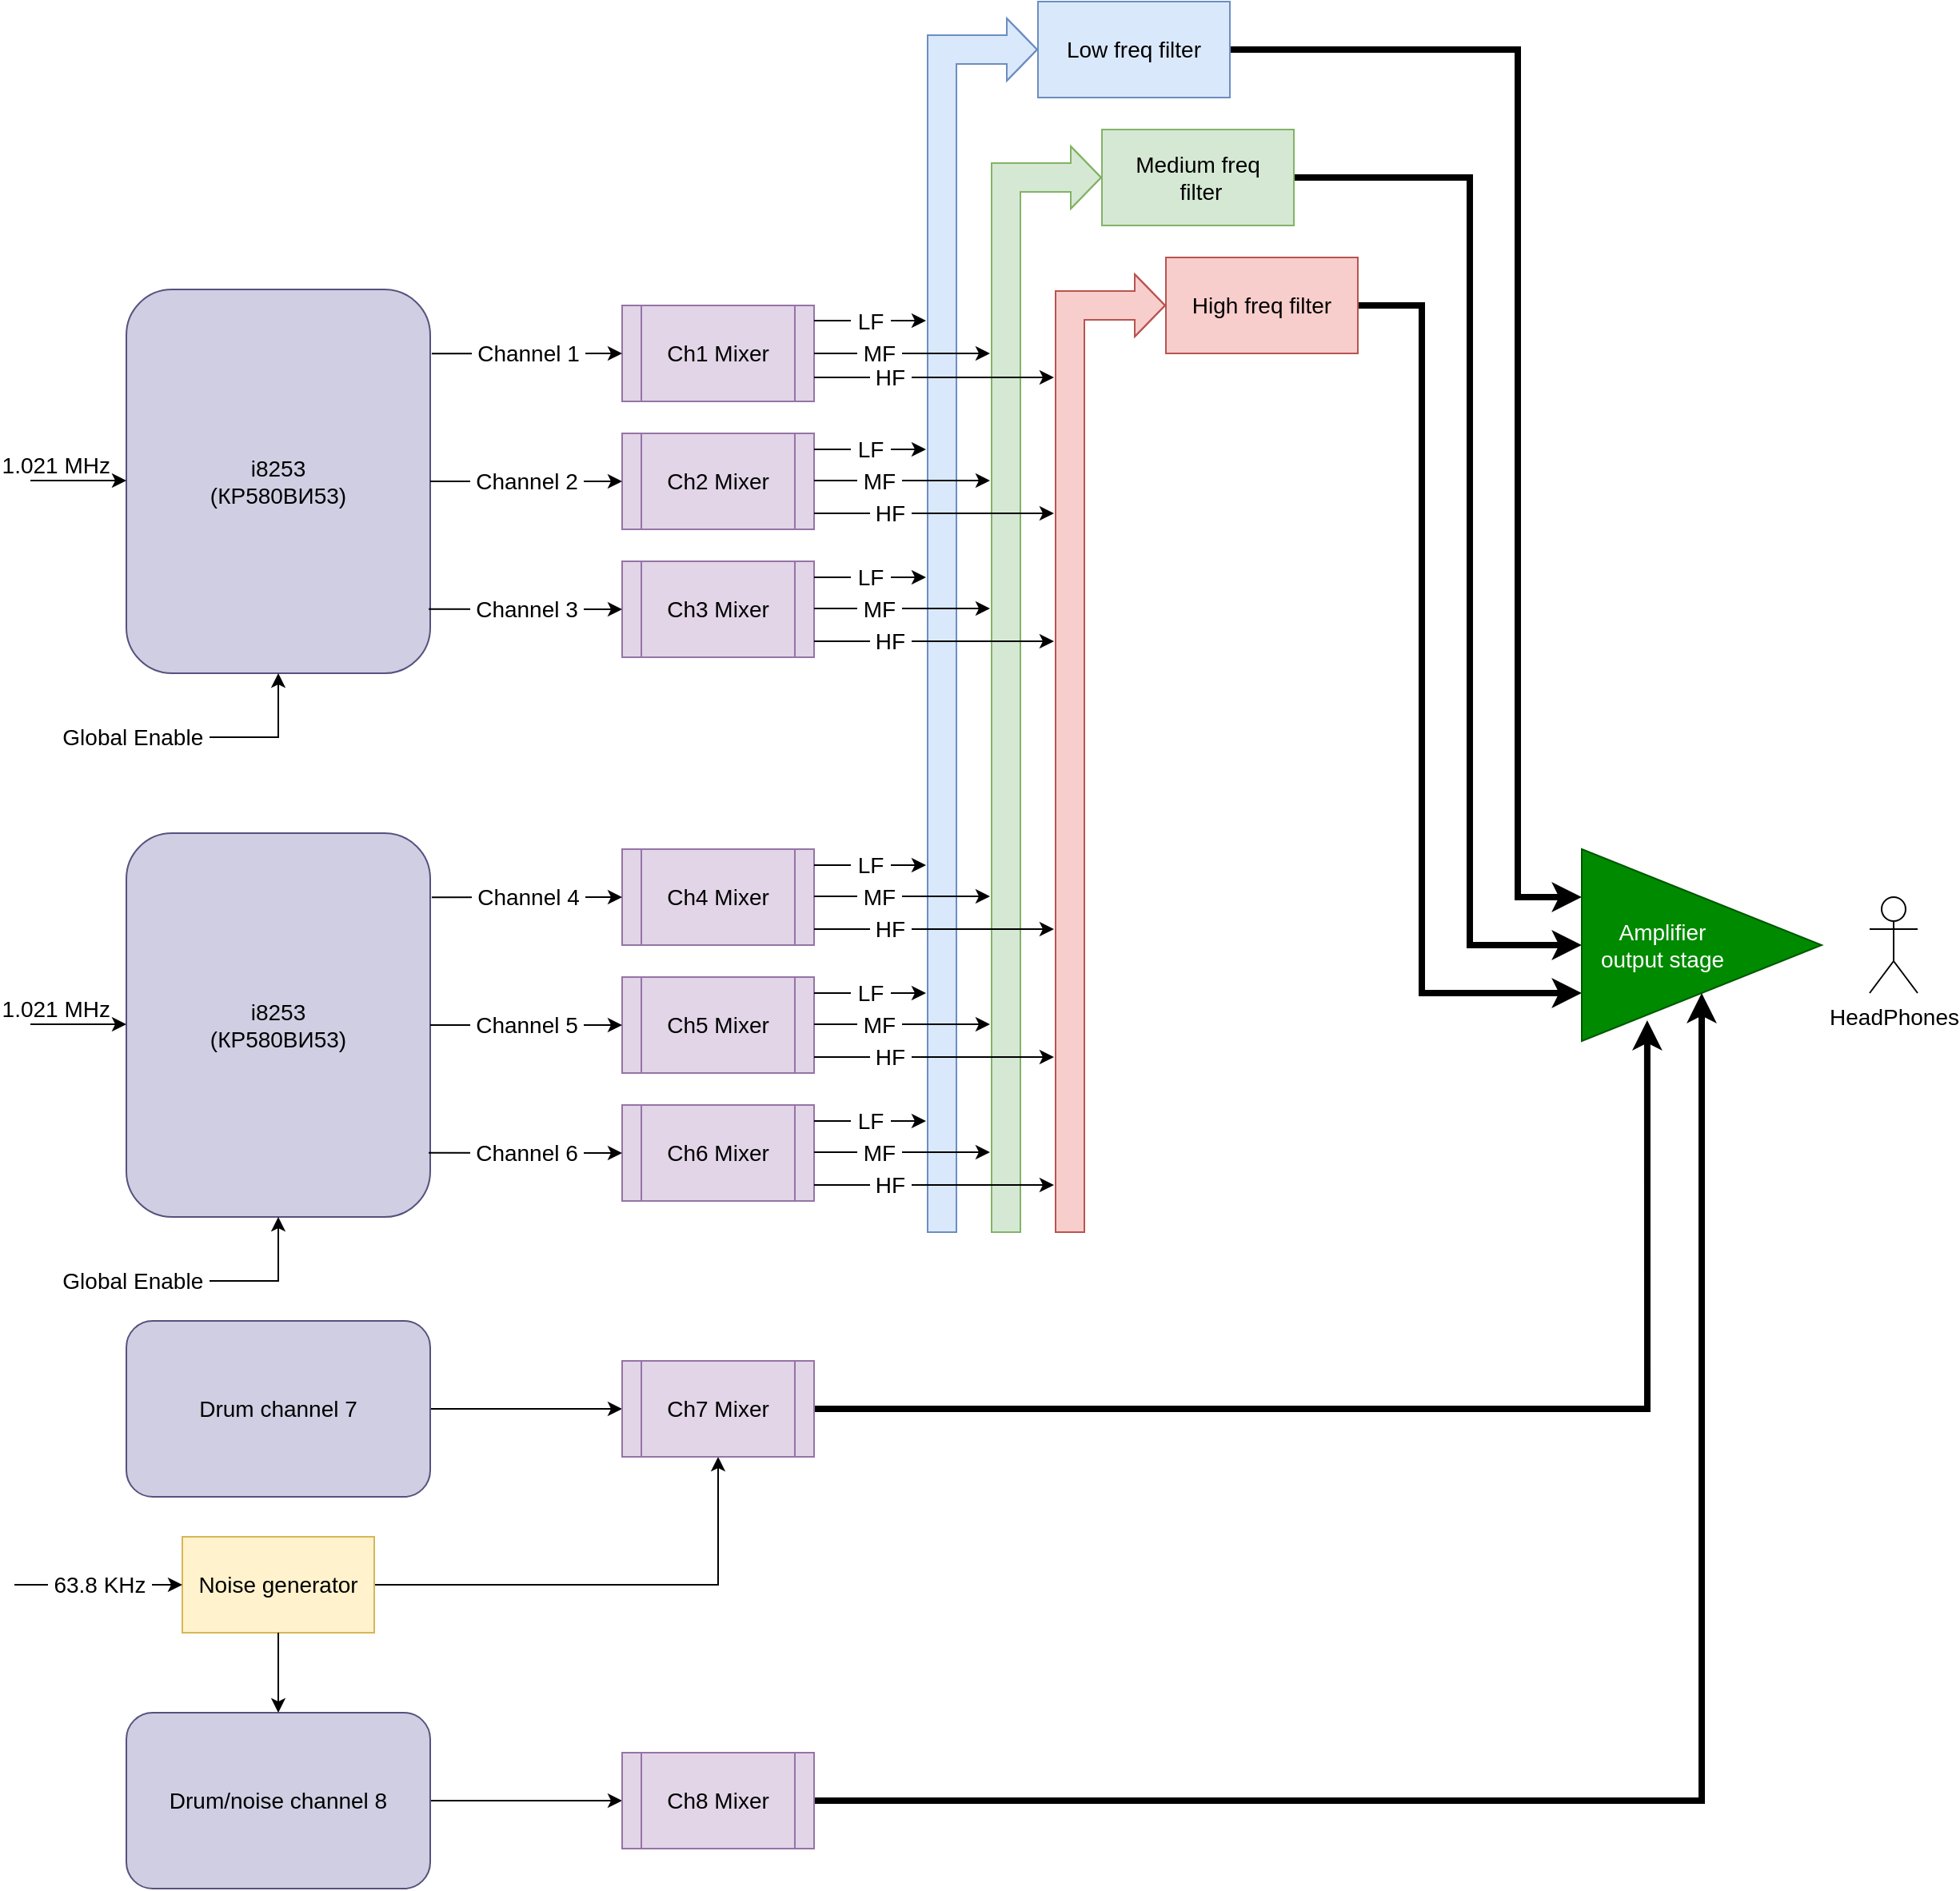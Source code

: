 <mxfile version="16.5.6" type="device"><diagram id="EDwnykH0hUlLbIp1UfBl" name="Page-1"><mxGraphModel dx="2436" dy="738" grid="1" gridSize="10" guides="1" tooltips="1" connect="1" arrows="1" fold="1" page="1" pageScale="1" pageWidth="827" pageHeight="1169" math="0" shadow="0"><root><mxCell id="0"/><mxCell id="1" parent="0"/><mxCell id="vY-18nd1cwj2WsV0WRpb-1" value="&lt;font style=&quot;font-size: 14px&quot;&gt;i8253&lt;br&gt;(КР580ВИ53)&lt;br&gt;&lt;/font&gt;" style="rounded=1;whiteSpace=wrap;html=1;fillColor=#d0cee2;strokeColor=#56517e;" vertex="1" parent="1"><mxGeometry x="-750" y="200" width="190" height="240" as="geometry"/></mxCell><mxCell id="vY-18nd1cwj2WsV0WRpb-3" value="Ch1 Mixer" style="shape=process;whiteSpace=wrap;html=1;backgroundOutline=1;fontSize=14;fillColor=#e1d5e7;strokeColor=#9673a6;" vertex="1" parent="1"><mxGeometry x="-440" y="210" width="120" height="60" as="geometry"/></mxCell><mxCell id="vY-18nd1cwj2WsV0WRpb-4" value="" style="endArrow=classic;html=1;rounded=0;fontSize=14;exitX=1.005;exitY=0.167;exitDx=0;exitDy=0;exitPerimeter=0;entryX=0;entryY=0.5;entryDx=0;entryDy=0;" edge="1" parent="1" source="vY-18nd1cwj2WsV0WRpb-1" target="vY-18nd1cwj2WsV0WRpb-3"><mxGeometry relative="1" as="geometry"><mxPoint x="-440" y="480" as="sourcePoint"/><mxPoint x="-340" y="480" as="targetPoint"/></mxGeometry></mxCell><mxCell id="vY-18nd1cwj2WsV0WRpb-5" value="&amp;nbsp;Channel 1&amp;nbsp;" style="edgeLabel;resizable=0;html=1;align=center;verticalAlign=middle;fontSize=14;" connectable="0" vertex="1" parent="vY-18nd1cwj2WsV0WRpb-4"><mxGeometry relative="1" as="geometry"/></mxCell><mxCell id="vY-18nd1cwj2WsV0WRpb-6" value="Ch2 Mixer" style="shape=process;whiteSpace=wrap;html=1;backgroundOutline=1;fontSize=14;fillColor=#e1d5e7;strokeColor=#9673a6;" vertex="1" parent="1"><mxGeometry x="-440" y="290" width="120" height="60" as="geometry"/></mxCell><mxCell id="vY-18nd1cwj2WsV0WRpb-7" value="Ch3 Mixer" style="shape=process;whiteSpace=wrap;html=1;backgroundOutline=1;fontSize=14;fillColor=#e1d5e7;strokeColor=#9673a6;" vertex="1" parent="1"><mxGeometry x="-440" y="370" width="120" height="60" as="geometry"/></mxCell><mxCell id="vY-18nd1cwj2WsV0WRpb-8" value="" style="endArrow=classic;html=1;rounded=0;fontSize=14;exitX=1;exitY=0.5;exitDx=0;exitDy=0;entryX=0;entryY=0.5;entryDx=0;entryDy=0;" edge="1" parent="1" source="vY-18nd1cwj2WsV0WRpb-1" target="vY-18nd1cwj2WsV0WRpb-6"><mxGeometry relative="1" as="geometry"><mxPoint x="-520" y="300" as="sourcePoint"/><mxPoint x="-400.95" y="299.92" as="targetPoint"/></mxGeometry></mxCell><mxCell id="vY-18nd1cwj2WsV0WRpb-9" value="&amp;nbsp;Channel 2&amp;nbsp;" style="edgeLabel;resizable=0;html=1;align=center;verticalAlign=middle;fontSize=14;" connectable="0" vertex="1" parent="vY-18nd1cwj2WsV0WRpb-8"><mxGeometry relative="1" as="geometry"/></mxCell><mxCell id="vY-18nd1cwj2WsV0WRpb-10" value="" style="endArrow=classic;html=1;rounded=0;fontSize=14;exitX=0.995;exitY=0.833;exitDx=0;exitDy=0;exitPerimeter=0;entryX=0;entryY=0.5;entryDx=0;entryDy=0;" edge="1" parent="1" source="vY-18nd1cwj2WsV0WRpb-1" target="vY-18nd1cwj2WsV0WRpb-7"><mxGeometry relative="1" as="geometry"><mxPoint x="-550" y="390" as="sourcePoint"/><mxPoint x="-430.95" y="389.92" as="targetPoint"/></mxGeometry></mxCell><mxCell id="vY-18nd1cwj2WsV0WRpb-11" value="&amp;nbsp;Channel 3&amp;nbsp;" style="edgeLabel;resizable=0;html=1;align=center;verticalAlign=middle;fontSize=14;" connectable="0" vertex="1" parent="vY-18nd1cwj2WsV0WRpb-10"><mxGeometry relative="1" as="geometry"/></mxCell><mxCell id="vY-18nd1cwj2WsV0WRpb-14" value="" style="endArrow=classic;html=1;rounded=0;fontSize=14;entryX=0.5;entryY=1;entryDx=0;entryDy=0;" edge="1" parent="1" target="vY-18nd1cwj2WsV0WRpb-1"><mxGeometry relative="1" as="geometry"><mxPoint x="-780" y="480" as="sourcePoint"/><mxPoint x="-460" y="480" as="targetPoint"/><Array as="points"><mxPoint x="-655" y="480"/></Array></mxGeometry></mxCell><mxCell id="vY-18nd1cwj2WsV0WRpb-15" value="&amp;nbsp;Global Enable&amp;nbsp;" style="edgeLabel;resizable=0;html=1;align=right;verticalAlign=middle;fontSize=14;labelPosition=left;verticalLabelPosition=middle;" connectable="0" vertex="1" parent="vY-18nd1cwj2WsV0WRpb-14"><mxGeometry relative="1" as="geometry"/></mxCell><mxCell id="vY-18nd1cwj2WsV0WRpb-16" value="&lt;font style=&quot;font-size: 14px&quot;&gt;i8253&lt;br&gt;(КР580ВИ53)&lt;br&gt;&lt;/font&gt;" style="rounded=1;whiteSpace=wrap;html=1;fillColor=#d0cee2;strokeColor=#56517e;" vertex="1" parent="1"><mxGeometry x="-750" y="540" width="190" height="240" as="geometry"/></mxCell><mxCell id="vY-18nd1cwj2WsV0WRpb-17" value="Ch4 Mixer" style="shape=process;whiteSpace=wrap;html=1;backgroundOutline=1;fontSize=14;fillColor=#e1d5e7;strokeColor=#9673a6;" vertex="1" parent="1"><mxGeometry x="-440" y="550" width="120" height="60" as="geometry"/></mxCell><mxCell id="vY-18nd1cwj2WsV0WRpb-18" value="" style="endArrow=classic;html=1;rounded=0;fontSize=14;exitX=1.005;exitY=0.167;exitDx=0;exitDy=0;exitPerimeter=0;entryX=0;entryY=0.5;entryDx=0;entryDy=0;" edge="1" parent="1" source="vY-18nd1cwj2WsV0WRpb-16" target="vY-18nd1cwj2WsV0WRpb-17"><mxGeometry relative="1" as="geometry"><mxPoint x="-440" y="820" as="sourcePoint"/><mxPoint x="-340" y="820" as="targetPoint"/></mxGeometry></mxCell><mxCell id="vY-18nd1cwj2WsV0WRpb-19" value="&amp;nbsp;Channel 4&amp;nbsp;" style="edgeLabel;resizable=0;html=1;align=center;verticalAlign=middle;fontSize=14;" connectable="0" vertex="1" parent="vY-18nd1cwj2WsV0WRpb-18"><mxGeometry relative="1" as="geometry"/></mxCell><mxCell id="vY-18nd1cwj2WsV0WRpb-20" value="Ch5 Mixer" style="shape=process;whiteSpace=wrap;html=1;backgroundOutline=1;fontSize=14;fillColor=#e1d5e7;strokeColor=#9673a6;" vertex="1" parent="1"><mxGeometry x="-440" y="630" width="120" height="60" as="geometry"/></mxCell><mxCell id="vY-18nd1cwj2WsV0WRpb-21" value="Ch6 Mixer" style="shape=process;whiteSpace=wrap;html=1;backgroundOutline=1;fontSize=14;fillColor=#e1d5e7;strokeColor=#9673a6;" vertex="1" parent="1"><mxGeometry x="-440" y="710" width="120" height="60" as="geometry"/></mxCell><mxCell id="vY-18nd1cwj2WsV0WRpb-22" value="" style="endArrow=classic;html=1;rounded=0;fontSize=14;exitX=1;exitY=0.5;exitDx=0;exitDy=0;entryX=0;entryY=0.5;entryDx=0;entryDy=0;" edge="1" parent="1" source="vY-18nd1cwj2WsV0WRpb-16" target="vY-18nd1cwj2WsV0WRpb-20"><mxGeometry relative="1" as="geometry"><mxPoint x="-520" y="640" as="sourcePoint"/><mxPoint x="-400.95" y="639.92" as="targetPoint"/></mxGeometry></mxCell><mxCell id="vY-18nd1cwj2WsV0WRpb-23" value="&amp;nbsp;Channel 5&amp;nbsp;" style="edgeLabel;resizable=0;html=1;align=center;verticalAlign=middle;fontSize=14;" connectable="0" vertex="1" parent="vY-18nd1cwj2WsV0WRpb-22"><mxGeometry relative="1" as="geometry"/></mxCell><mxCell id="vY-18nd1cwj2WsV0WRpb-24" value="" style="endArrow=classic;html=1;rounded=0;fontSize=14;exitX=0.995;exitY=0.833;exitDx=0;exitDy=0;exitPerimeter=0;entryX=0;entryY=0.5;entryDx=0;entryDy=0;" edge="1" parent="1" source="vY-18nd1cwj2WsV0WRpb-16" target="vY-18nd1cwj2WsV0WRpb-21"><mxGeometry relative="1" as="geometry"><mxPoint x="-550" y="730" as="sourcePoint"/><mxPoint x="-430.95" y="729.92" as="targetPoint"/></mxGeometry></mxCell><mxCell id="vY-18nd1cwj2WsV0WRpb-25" value="&amp;nbsp;Channel 6&amp;nbsp;" style="edgeLabel;resizable=0;html=1;align=center;verticalAlign=middle;fontSize=14;" connectable="0" vertex="1" parent="vY-18nd1cwj2WsV0WRpb-24"><mxGeometry relative="1" as="geometry"/></mxCell><mxCell id="vY-18nd1cwj2WsV0WRpb-26" value="" style="endArrow=classic;html=1;rounded=0;fontSize=14;entryX=0.5;entryY=1;entryDx=0;entryDy=0;" edge="1" parent="1" target="vY-18nd1cwj2WsV0WRpb-16"><mxGeometry relative="1" as="geometry"><mxPoint x="-780" y="820" as="sourcePoint"/><mxPoint x="-460" y="820" as="targetPoint"/><Array as="points"><mxPoint x="-655" y="820"/></Array></mxGeometry></mxCell><mxCell id="vY-18nd1cwj2WsV0WRpb-27" value="&amp;nbsp;Global Enable&amp;nbsp;" style="edgeLabel;resizable=0;html=1;align=right;verticalAlign=middle;fontSize=14;labelPosition=left;verticalLabelPosition=middle;" connectable="0" vertex="1" parent="vY-18nd1cwj2WsV0WRpb-26"><mxGeometry relative="1" as="geometry"/></mxCell><mxCell id="vY-18nd1cwj2WsV0WRpb-96" style="edgeStyle=orthogonalEdgeStyle;rounded=0;sketch=0;orthogonalLoop=1;jettySize=auto;html=1;exitX=1;exitY=0.5;exitDx=0;exitDy=0;entryX=0;entryY=0.25;entryDx=0;entryDy=0;shadow=0;labelBorderColor=none;fontSize=14;startSize=6;endSize=6;strokeWidth=4;fillColor=none;gradientColor=none;" edge="1" parent="1" source="vY-18nd1cwj2WsV0WRpb-30" target="vY-18nd1cwj2WsV0WRpb-73"><mxGeometry relative="1" as="geometry"><Array as="points"><mxPoint x="120" y="50"/><mxPoint x="120" y="580"/></Array></mxGeometry></mxCell><mxCell id="vY-18nd1cwj2WsV0WRpb-30" value="Low freq filter" style="rounded=0;whiteSpace=wrap;html=1;fontSize=14;fillColor=#dae8fc;strokeColor=#6c8ebf;" vertex="1" parent="1"><mxGeometry x="-180" y="20" width="120" height="60" as="geometry"/></mxCell><mxCell id="vY-18nd1cwj2WsV0WRpb-34" value="" style="endArrow=classic;html=1;rounded=0;fontSize=14;entryX=0;entryY=0.5;entryDx=0;entryDy=0;shape=flexArrow;endSize=6;startSize=6;shadow=0;fillColor=#dae8fc;strokeColor=#6c8ebf;width=18;" edge="1" parent="1"><mxGeometry width="50" height="50" relative="1" as="geometry"><mxPoint x="-240" y="790" as="sourcePoint"/><mxPoint x="-180" y="50" as="targetPoint"/><Array as="points"><mxPoint x="-240" y="50"/></Array></mxGeometry></mxCell><mxCell id="vY-18nd1cwj2WsV0WRpb-36" value="" style="endArrow=classic;html=1;rounded=0;fontSize=14;exitX=1;exitY=0.25;exitDx=0;exitDy=0;shadow=0;sketch=0;" edge="1" parent="1"><mxGeometry relative="1" as="geometry"><mxPoint x="-320" y="219.5" as="sourcePoint"/><mxPoint x="-250" y="219.5" as="targetPoint"/></mxGeometry></mxCell><mxCell id="vY-18nd1cwj2WsV0WRpb-37" value="&amp;nbsp;LF&amp;nbsp;" style="edgeLabel;resizable=0;html=1;align=center;verticalAlign=middle;fontSize=14;container=0;labelPosition=center;verticalLabelPosition=middle;" connectable="0" vertex="1" parent="vY-18nd1cwj2WsV0WRpb-36"><mxGeometry relative="1" as="geometry"/></mxCell><mxCell id="vY-18nd1cwj2WsV0WRpb-38" value="" style="endArrow=classic;html=1;rounded=0;fontSize=14;exitX=1;exitY=0.25;exitDx=0;exitDy=0;shadow=0;sketch=0;" edge="1" parent="1"><mxGeometry relative="1" as="geometry"><mxPoint x="-320" y="300" as="sourcePoint"/><mxPoint x="-250" y="300" as="targetPoint"/></mxGeometry></mxCell><mxCell id="vY-18nd1cwj2WsV0WRpb-39" value="&amp;nbsp;LF&amp;nbsp;" style="edgeLabel;resizable=0;html=1;align=center;verticalAlign=middle;fontSize=14;container=0;" connectable="0" vertex="1" parent="vY-18nd1cwj2WsV0WRpb-38"><mxGeometry relative="1" as="geometry"/></mxCell><mxCell id="vY-18nd1cwj2WsV0WRpb-40" value="" style="endArrow=classic;html=1;rounded=0;fontSize=14;exitX=1;exitY=0.25;exitDx=0;exitDy=0;shadow=0;sketch=0;" edge="1" parent="1"><mxGeometry relative="1" as="geometry"><mxPoint x="-320" y="380" as="sourcePoint"/><mxPoint x="-250" y="380" as="targetPoint"/></mxGeometry></mxCell><mxCell id="vY-18nd1cwj2WsV0WRpb-41" value="&amp;nbsp;LF&amp;nbsp;" style="edgeLabel;resizable=0;html=1;align=center;verticalAlign=middle;fontSize=14;container=0;" connectable="0" vertex="1" parent="vY-18nd1cwj2WsV0WRpb-40"><mxGeometry relative="1" as="geometry"/></mxCell><mxCell id="vY-18nd1cwj2WsV0WRpb-42" value="" style="endArrow=classic;html=1;rounded=0;fontSize=14;exitX=1;exitY=0.25;exitDx=0;exitDy=0;shadow=0;sketch=0;" edge="1" parent="1"><mxGeometry relative="1" as="geometry"><mxPoint x="-320" y="560" as="sourcePoint"/><mxPoint x="-250" y="560" as="targetPoint"/></mxGeometry></mxCell><mxCell id="vY-18nd1cwj2WsV0WRpb-43" value="&amp;nbsp;LF&amp;nbsp;" style="edgeLabel;resizable=0;html=1;align=center;verticalAlign=middle;fontSize=14;container=0;" connectable="0" vertex="1" parent="vY-18nd1cwj2WsV0WRpb-42"><mxGeometry relative="1" as="geometry"/></mxCell><mxCell id="vY-18nd1cwj2WsV0WRpb-44" value="" style="endArrow=classic;html=1;rounded=0;fontSize=14;exitX=1;exitY=0.25;exitDx=0;exitDy=0;shadow=0;sketch=0;" edge="1" parent="1"><mxGeometry relative="1" as="geometry"><mxPoint x="-320" y="640" as="sourcePoint"/><mxPoint x="-250" y="640" as="targetPoint"/></mxGeometry></mxCell><mxCell id="vY-18nd1cwj2WsV0WRpb-45" value="&amp;nbsp;LF&amp;nbsp;" style="edgeLabel;resizable=0;html=1;align=center;verticalAlign=middle;fontSize=14;container=0;" connectable="0" vertex="1" parent="vY-18nd1cwj2WsV0WRpb-44"><mxGeometry relative="1" as="geometry"/></mxCell><mxCell id="vY-18nd1cwj2WsV0WRpb-46" value="" style="endArrow=classic;html=1;rounded=0;fontSize=14;exitX=1;exitY=0.25;exitDx=0;exitDy=0;shadow=0;sketch=0;" edge="1" parent="1"><mxGeometry relative="1" as="geometry"><mxPoint x="-320" y="720" as="sourcePoint"/><mxPoint x="-250" y="720" as="targetPoint"/></mxGeometry></mxCell><mxCell id="vY-18nd1cwj2WsV0WRpb-47" value="&amp;nbsp;LF&amp;nbsp;" style="edgeLabel;resizable=0;html=1;align=center;verticalAlign=middle;fontSize=14;container=0;" connectable="0" vertex="1" parent="vY-18nd1cwj2WsV0WRpb-46"><mxGeometry relative="1" as="geometry"/></mxCell><mxCell id="vY-18nd1cwj2WsV0WRpb-97" style="edgeStyle=orthogonalEdgeStyle;rounded=0;sketch=0;orthogonalLoop=1;jettySize=auto;html=1;exitX=1;exitY=0.5;exitDx=0;exitDy=0;entryX=0;entryY=0.5;entryDx=0;entryDy=0;shadow=0;labelBorderColor=none;fontSize=14;startSize=6;endSize=6;strokeWidth=4;fillColor=none;gradientColor=none;" edge="1" parent="1" source="vY-18nd1cwj2WsV0WRpb-49" target="vY-18nd1cwj2WsV0WRpb-73"><mxGeometry relative="1" as="geometry"><Array as="points"><mxPoint x="90" y="130"/><mxPoint x="90" y="610"/></Array></mxGeometry></mxCell><mxCell id="vY-18nd1cwj2WsV0WRpb-49" value="Medium freq&lt;br&gt;&amp;nbsp;filter" style="rounded=0;whiteSpace=wrap;html=1;fontSize=14;fillColor=#d5e8d4;strokeColor=#82b366;" vertex="1" parent="1"><mxGeometry x="-140" y="100" width="120" height="60" as="geometry"/></mxCell><mxCell id="vY-18nd1cwj2WsV0WRpb-51" value="" style="shape=flexArrow;endArrow=classic;html=1;rounded=0;shadow=0;sketch=0;fontSize=14;startSize=6;endSize=6;fillColor=#d5e8d4;entryX=0;entryY=0.5;entryDx=0;entryDy=0;width=18;strokeColor=#82b366;" edge="1" parent="1" target="vY-18nd1cwj2WsV0WRpb-49"><mxGeometry width="50" height="50" relative="1" as="geometry"><mxPoint x="-200" y="790" as="sourcePoint"/><mxPoint x="-330" y="440" as="targetPoint"/><Array as="points"><mxPoint x="-200" y="130"/></Array></mxGeometry></mxCell><mxCell id="vY-18nd1cwj2WsV0WRpb-52" value="" style="endArrow=classic;html=1;rounded=0;shadow=0;sketch=0;fontSize=14;startSize=6;endSize=6;fillColor=none;gradientColor=none;exitX=1;exitY=0.5;exitDx=0;exitDy=0;" edge="1" parent="1" source="vY-18nd1cwj2WsV0WRpb-3"><mxGeometry relative="1" as="geometry"><mxPoint x="-160" y="310" as="sourcePoint"/><mxPoint x="-210" y="240" as="targetPoint"/></mxGeometry></mxCell><mxCell id="vY-18nd1cwj2WsV0WRpb-53" value="&amp;nbsp;MF&amp;nbsp;" style="edgeLabel;resizable=0;html=1;align=right;verticalAlign=middle;fontSize=14;labelPosition=left;verticalLabelPosition=middle;" connectable="0" vertex="1" parent="vY-18nd1cwj2WsV0WRpb-52"><mxGeometry relative="1" as="geometry"/></mxCell><mxCell id="vY-18nd1cwj2WsV0WRpb-54" value="" style="endArrow=classic;html=1;rounded=0;shadow=0;sketch=0;fontSize=14;startSize=6;endSize=6;fillColor=none;gradientColor=none;exitX=1;exitY=0.5;exitDx=0;exitDy=0;" edge="1" parent="1"><mxGeometry relative="1" as="geometry"><mxPoint x="-320" y="319.5" as="sourcePoint"/><mxPoint x="-210" y="319.5" as="targetPoint"/></mxGeometry></mxCell><mxCell id="vY-18nd1cwj2WsV0WRpb-55" value="&amp;nbsp;MF&amp;nbsp;" style="edgeLabel;resizable=0;html=1;align=right;verticalAlign=middle;fontSize=14;labelPosition=left;verticalLabelPosition=middle;" connectable="0" vertex="1" parent="vY-18nd1cwj2WsV0WRpb-54"><mxGeometry relative="1" as="geometry"/></mxCell><mxCell id="vY-18nd1cwj2WsV0WRpb-56" value="" style="endArrow=classic;html=1;rounded=0;shadow=0;sketch=0;fontSize=14;startSize=6;endSize=6;fillColor=none;gradientColor=none;exitX=1;exitY=0.5;exitDx=0;exitDy=0;" edge="1" parent="1"><mxGeometry relative="1" as="geometry"><mxPoint x="-320" y="399.5" as="sourcePoint"/><mxPoint x="-210" y="399.5" as="targetPoint"/></mxGeometry></mxCell><mxCell id="vY-18nd1cwj2WsV0WRpb-57" value="&amp;nbsp;MF&amp;nbsp;" style="edgeLabel;resizable=0;html=1;align=right;verticalAlign=middle;fontSize=14;labelPosition=left;verticalLabelPosition=middle;" connectable="0" vertex="1" parent="vY-18nd1cwj2WsV0WRpb-56"><mxGeometry relative="1" as="geometry"/></mxCell><mxCell id="vY-18nd1cwj2WsV0WRpb-58" value="" style="endArrow=classic;html=1;rounded=0;shadow=0;sketch=0;fontSize=14;startSize=6;endSize=6;fillColor=none;gradientColor=none;exitX=1;exitY=0.5;exitDx=0;exitDy=0;" edge="1" parent="1"><mxGeometry relative="1" as="geometry"><mxPoint x="-320" y="579.5" as="sourcePoint"/><mxPoint x="-210" y="579.5" as="targetPoint"/></mxGeometry></mxCell><mxCell id="vY-18nd1cwj2WsV0WRpb-59" value="&amp;nbsp;MF&amp;nbsp;" style="edgeLabel;resizable=0;html=1;align=right;verticalAlign=middle;fontSize=14;labelPosition=left;verticalLabelPosition=middle;" connectable="0" vertex="1" parent="vY-18nd1cwj2WsV0WRpb-58"><mxGeometry relative="1" as="geometry"/></mxCell><mxCell id="vY-18nd1cwj2WsV0WRpb-60" value="" style="endArrow=classic;html=1;rounded=0;shadow=0;sketch=0;fontSize=14;startSize=6;endSize=6;fillColor=none;gradientColor=none;exitX=1;exitY=0.5;exitDx=0;exitDy=0;" edge="1" parent="1"><mxGeometry relative="1" as="geometry"><mxPoint x="-320" y="659.5" as="sourcePoint"/><mxPoint x="-210" y="659.5" as="targetPoint"/></mxGeometry></mxCell><mxCell id="vY-18nd1cwj2WsV0WRpb-61" value="&amp;nbsp;MF&amp;nbsp;" style="edgeLabel;resizable=0;html=1;align=right;verticalAlign=middle;fontSize=14;labelPosition=left;verticalLabelPosition=middle;" connectable="0" vertex="1" parent="vY-18nd1cwj2WsV0WRpb-60"><mxGeometry relative="1" as="geometry"/></mxCell><mxCell id="vY-18nd1cwj2WsV0WRpb-62" value="" style="endArrow=classic;html=1;rounded=0;shadow=0;sketch=0;fontSize=14;startSize=6;endSize=6;fillColor=none;gradientColor=none;exitX=1;exitY=0.5;exitDx=0;exitDy=0;" edge="1" parent="1"><mxGeometry relative="1" as="geometry"><mxPoint x="-320" y="739.5" as="sourcePoint"/><mxPoint x="-210" y="739.5" as="targetPoint"/></mxGeometry></mxCell><mxCell id="vY-18nd1cwj2WsV0WRpb-63" value="&amp;nbsp;MF&amp;nbsp;" style="edgeLabel;resizable=0;html=1;align=right;verticalAlign=middle;fontSize=14;labelPosition=left;verticalLabelPosition=middle;" connectable="0" vertex="1" parent="vY-18nd1cwj2WsV0WRpb-62"><mxGeometry relative="1" as="geometry"/></mxCell><mxCell id="vY-18nd1cwj2WsV0WRpb-98" style="edgeStyle=orthogonalEdgeStyle;rounded=0;sketch=0;orthogonalLoop=1;jettySize=auto;html=1;exitX=1;exitY=0.5;exitDx=0;exitDy=0;entryX=0;entryY=0.75;entryDx=0;entryDy=0;shadow=0;labelBorderColor=none;fontSize=14;startSize=6;endSize=6;strokeWidth=4;fillColor=none;gradientColor=none;" edge="1" parent="1" source="vY-18nd1cwj2WsV0WRpb-64" target="vY-18nd1cwj2WsV0WRpb-73"><mxGeometry relative="1" as="geometry"><Array as="points"><mxPoint x="60" y="210"/><mxPoint x="60" y="640"/></Array></mxGeometry></mxCell><mxCell id="vY-18nd1cwj2WsV0WRpb-64" value="High freq filter" style="rounded=0;whiteSpace=wrap;html=1;fontSize=14;fillColor=#f8cecc;strokeColor=#b85450;" vertex="1" parent="1"><mxGeometry x="-100" y="180" width="120" height="60" as="geometry"/></mxCell><mxCell id="vY-18nd1cwj2WsV0WRpb-65" value="" style="shape=flexArrow;endArrow=classic;html=1;rounded=0;shadow=0;sketch=0;fontSize=14;startSize=6;endSize=6;fillColor=#f8cecc;entryX=0;entryY=0.5;entryDx=0;entryDy=0;width=18;strokeColor=#b85450;" edge="1" parent="1"><mxGeometry width="50" height="50" relative="1" as="geometry"><mxPoint x="-160" y="790" as="sourcePoint"/><mxPoint x="-100" y="210" as="targetPoint"/><Array as="points"><mxPoint x="-160" y="210"/></Array></mxGeometry></mxCell><mxCell id="vY-18nd1cwj2WsV0WRpb-66" value="&amp;nbsp;HF&amp;nbsp;" style="endArrow=classic;html=1;rounded=0;shadow=0;sketch=0;fontSize=14;startSize=6;endSize=6;fillColor=none;gradientColor=none;exitX=1;exitY=0.75;exitDx=0;exitDy=0;labelPosition=left;verticalLabelPosition=middle;align=right;verticalAlign=middle;labelBorderColor=none;spacing=15;" edge="1" parent="1" source="vY-18nd1cwj2WsV0WRpb-3"><mxGeometry relative="1" as="geometry"><mxPoint x="-290" y="269" as="sourcePoint"/><mxPoint x="-170" y="255" as="targetPoint"/></mxGeometry></mxCell><mxCell id="vY-18nd1cwj2WsV0WRpb-68" value="&amp;nbsp;HF&amp;nbsp;" style="endArrow=classic;html=1;rounded=0;shadow=0;sketch=0;fontSize=14;startSize=6;endSize=6;fillColor=none;gradientColor=none;exitX=1;exitY=0.75;exitDx=0;exitDy=0;labelPosition=left;verticalLabelPosition=middle;align=right;verticalAlign=middle;labelBorderColor=none;spacing=15;" edge="1" parent="1"><mxGeometry relative="1" as="geometry"><mxPoint x="-320" y="340" as="sourcePoint"/><mxPoint x="-170" y="340" as="targetPoint"/></mxGeometry></mxCell><mxCell id="vY-18nd1cwj2WsV0WRpb-69" value="&amp;nbsp;HF&amp;nbsp;" style="endArrow=classic;html=1;rounded=0;shadow=0;sketch=0;fontSize=14;startSize=6;endSize=6;fillColor=none;gradientColor=none;exitX=1;exitY=0.75;exitDx=0;exitDy=0;labelPosition=left;verticalLabelPosition=middle;align=right;verticalAlign=middle;labelBorderColor=none;spacing=15;" edge="1" parent="1"><mxGeometry relative="1" as="geometry"><mxPoint x="-320" y="420" as="sourcePoint"/><mxPoint x="-170" y="420" as="targetPoint"/></mxGeometry></mxCell><mxCell id="vY-18nd1cwj2WsV0WRpb-70" value="&amp;nbsp;HF&amp;nbsp;" style="endArrow=classic;html=1;rounded=0;shadow=0;sketch=0;fontSize=14;startSize=6;endSize=6;fillColor=none;gradientColor=none;exitX=1;exitY=0.75;exitDx=0;exitDy=0;labelPosition=left;verticalLabelPosition=middle;align=right;verticalAlign=middle;labelBorderColor=none;spacing=15;" edge="1" parent="1"><mxGeometry relative="1" as="geometry"><mxPoint x="-320" y="600" as="sourcePoint"/><mxPoint x="-170" y="600" as="targetPoint"/></mxGeometry></mxCell><mxCell id="vY-18nd1cwj2WsV0WRpb-71" value="&amp;nbsp;HF&amp;nbsp;" style="endArrow=classic;html=1;rounded=0;shadow=0;sketch=0;fontSize=14;startSize=6;endSize=6;fillColor=none;gradientColor=none;exitX=1;exitY=0.75;exitDx=0;exitDy=0;labelPosition=left;verticalLabelPosition=middle;align=right;verticalAlign=middle;labelBorderColor=none;spacing=15;" edge="1" parent="1"><mxGeometry relative="1" as="geometry"><mxPoint x="-320" y="680" as="sourcePoint"/><mxPoint x="-170" y="680" as="targetPoint"/></mxGeometry></mxCell><mxCell id="vY-18nd1cwj2WsV0WRpb-72" value="&amp;nbsp;HF&amp;nbsp;" style="endArrow=classic;html=1;rounded=0;shadow=0;sketch=0;fontSize=14;startSize=6;endSize=6;fillColor=none;gradientColor=none;exitX=1;exitY=0.75;exitDx=0;exitDy=0;labelPosition=left;verticalLabelPosition=middle;align=right;verticalAlign=middle;labelBorderColor=none;spacing=15;" edge="1" parent="1"><mxGeometry relative="1" as="geometry"><mxPoint x="-320" y="760" as="sourcePoint"/><mxPoint x="-170" y="760" as="targetPoint"/></mxGeometry></mxCell><mxCell id="vY-18nd1cwj2WsV0WRpb-73" value="Amplifier&lt;br&gt;output stage" style="triangle;fontSize=14;labelPosition=center;verticalLabelPosition=middle;align=center;verticalAlign=middle;html=1;spacing=2;spacingLeft=-50;fillColor=#008a00;fontColor=#ffffff;strokeColor=#005700;" vertex="1" parent="1"><mxGeometry x="160" y="550" width="150" height="120" as="geometry"/></mxCell><mxCell id="vY-18nd1cwj2WsV0WRpb-77" value="" style="endArrow=classic;html=1;rounded=0;shadow=0;labelBorderColor=none;sketch=0;fontSize=14;startSize=6;endSize=6;fillColor=none;gradientColor=none;entryX=0;entryY=0.5;entryDx=0;entryDy=0;labelPosition=left;verticalLabelPosition=middle;align=left;verticalAlign=middle;" edge="1" parent="1"><mxGeometry relative="1" as="geometry"><mxPoint x="-810" y="319.5" as="sourcePoint"/><mxPoint x="-750" y="319.5" as="targetPoint"/><Array as="points"><mxPoint x="-790" y="319.5"/></Array></mxGeometry></mxCell><mxCell id="vY-18nd1cwj2WsV0WRpb-78" value="1.021 MHz" style="edgeLabel;resizable=0;align=right;verticalAlign=middle;fontSize=14;labelPosition=left;verticalLabelPosition=middle;html=1;" connectable="0" vertex="1" parent="vY-18nd1cwj2WsV0WRpb-77"><mxGeometry relative="1" as="geometry"><mxPoint x="20" y="-10" as="offset"/></mxGeometry></mxCell><mxCell id="vY-18nd1cwj2WsV0WRpb-81" value="" style="endArrow=classic;html=1;rounded=0;shadow=0;labelBorderColor=none;sketch=0;fontSize=14;startSize=6;endSize=6;fillColor=none;gradientColor=none;entryX=0;entryY=0.5;entryDx=0;entryDy=0;labelPosition=left;verticalLabelPosition=middle;align=left;verticalAlign=middle;" edge="1" parent="1"><mxGeometry relative="1" as="geometry"><mxPoint x="-810" y="659.5" as="sourcePoint"/><mxPoint x="-750" y="659.5" as="targetPoint"/><Array as="points"><mxPoint x="-790" y="659.5"/></Array></mxGeometry></mxCell><mxCell id="vY-18nd1cwj2WsV0WRpb-82" value="1.021 MHz" style="edgeLabel;resizable=0;align=right;verticalAlign=middle;fontSize=14;labelPosition=left;verticalLabelPosition=middle;html=1;" connectable="0" vertex="1" parent="vY-18nd1cwj2WsV0WRpb-81"><mxGeometry relative="1" as="geometry"><mxPoint x="20" y="-10" as="offset"/></mxGeometry></mxCell><mxCell id="vY-18nd1cwj2WsV0WRpb-88" style="edgeStyle=orthogonalEdgeStyle;rounded=0;sketch=0;orthogonalLoop=1;jettySize=auto;html=1;exitX=1;exitY=0.5;exitDx=0;exitDy=0;entryX=0.5;entryY=1;entryDx=0;entryDy=0;shadow=0;labelBorderColor=none;fontSize=14;startSize=6;endSize=6;fillColor=none;gradientColor=none;" edge="1" parent="1" source="vY-18nd1cwj2WsV0WRpb-83" target="vY-18nd1cwj2WsV0WRpb-86"><mxGeometry relative="1" as="geometry"/></mxCell><mxCell id="vY-18nd1cwj2WsV0WRpb-83" value="Noise generator" style="rounded=0;whiteSpace=wrap;html=1;fontSize=14;fillColor=#fff2cc;strokeColor=#d6b656;" vertex="1" parent="1"><mxGeometry x="-715" y="980" width="120" height="60" as="geometry"/></mxCell><mxCell id="vY-18nd1cwj2WsV0WRpb-87" style="edgeStyle=orthogonalEdgeStyle;rounded=0;sketch=0;orthogonalLoop=1;jettySize=auto;html=1;exitX=1;exitY=0.5;exitDx=0;exitDy=0;entryX=0;entryY=0.5;entryDx=0;entryDy=0;shadow=0;labelBorderColor=none;fontSize=14;startSize=6;endSize=6;fillColor=none;gradientColor=none;" edge="1" parent="1" source="vY-18nd1cwj2WsV0WRpb-84" target="vY-18nd1cwj2WsV0WRpb-86"><mxGeometry relative="1" as="geometry"/></mxCell><mxCell id="vY-18nd1cwj2WsV0WRpb-84" value="Drum channel 7" style="rounded=1;whiteSpace=wrap;html=1;fontSize=14;fillColor=#d0cee2;strokeColor=#56517e;" vertex="1" parent="1"><mxGeometry x="-750" y="845" width="190" height="110" as="geometry"/></mxCell><mxCell id="vY-18nd1cwj2WsV0WRpb-85" value="&amp;nbsp;63.8 KHz&amp;nbsp;" style="endArrow=classic;html=1;rounded=0;shadow=0;labelBorderColor=none;sketch=0;fontSize=14;startSize=6;endSize=6;fillColor=none;gradientColor=none;entryX=0;entryY=0.5;entryDx=0;entryDy=0;" edge="1" parent="1" target="vY-18nd1cwj2WsV0WRpb-83"><mxGeometry width="50" height="50" relative="1" as="geometry"><mxPoint x="-820" y="1010" as="sourcePoint"/><mxPoint x="-580" y="990" as="targetPoint"/></mxGeometry></mxCell><mxCell id="vY-18nd1cwj2WsV0WRpb-99" style="edgeStyle=orthogonalEdgeStyle;rounded=0;sketch=0;orthogonalLoop=1;jettySize=auto;html=1;exitX=1;exitY=0.5;exitDx=0;exitDy=0;entryX=0.273;entryY=0.892;entryDx=0;entryDy=0;entryPerimeter=0;shadow=0;labelBorderColor=none;fontSize=14;startSize=6;endSize=6;strokeWidth=4;fillColor=none;gradientColor=none;" edge="1" parent="1" source="vY-18nd1cwj2WsV0WRpb-86" target="vY-18nd1cwj2WsV0WRpb-73"><mxGeometry relative="1" as="geometry"/></mxCell><mxCell id="vY-18nd1cwj2WsV0WRpb-86" value="Ch7 Mixer" style="shape=process;whiteSpace=wrap;html=1;backgroundOutline=1;fontSize=14;fillColor=#e1d5e7;strokeColor=#9673a6;" vertex="1" parent="1"><mxGeometry x="-440" y="870" width="120" height="60" as="geometry"/></mxCell><mxCell id="vY-18nd1cwj2WsV0WRpb-93" style="edgeStyle=orthogonalEdgeStyle;rounded=0;sketch=0;orthogonalLoop=1;jettySize=auto;html=1;exitX=1;exitY=0.5;exitDx=0;exitDy=0;entryX=0;entryY=0.5;entryDx=0;entryDy=0;shadow=0;labelBorderColor=none;fontSize=14;startSize=6;endSize=6;fillColor=none;gradientColor=none;" edge="1" parent="1" source="vY-18nd1cwj2WsV0WRpb-90" target="vY-18nd1cwj2WsV0WRpb-92"><mxGeometry relative="1" as="geometry"/></mxCell><mxCell id="vY-18nd1cwj2WsV0WRpb-90" value="Drum/noise channel 8" style="rounded=1;whiteSpace=wrap;html=1;fontSize=14;fillColor=#d0cee2;strokeColor=#56517e;" vertex="1" parent="1"><mxGeometry x="-750" y="1090" width="190" height="110" as="geometry"/></mxCell><mxCell id="vY-18nd1cwj2WsV0WRpb-91" value="" style="endArrow=classic;html=1;rounded=0;shadow=0;labelBorderColor=none;sketch=0;fontSize=14;startSize=6;endSize=6;fillColor=none;gradientColor=none;entryX=0.5;entryY=0;entryDx=0;entryDy=0;exitX=0.5;exitY=1;exitDx=0;exitDy=0;" edge="1" parent="1" source="vY-18nd1cwj2WsV0WRpb-83" target="vY-18nd1cwj2WsV0WRpb-90"><mxGeometry width="50" height="50" relative="1" as="geometry"><mxPoint x="-590" y="1010" as="sourcePoint"/><mxPoint x="-610" y="840" as="targetPoint"/><Array as="points"><mxPoint x="-655" y="1060"/></Array></mxGeometry></mxCell><mxCell id="vY-18nd1cwj2WsV0WRpb-100" style="edgeStyle=orthogonalEdgeStyle;rounded=0;sketch=0;orthogonalLoop=1;jettySize=auto;html=1;exitX=1;exitY=0.5;exitDx=0;exitDy=0;entryX=0.5;entryY=1;entryDx=0;entryDy=0;shadow=0;labelBorderColor=none;fontSize=14;startSize=6;endSize=6;strokeWidth=4;fillColor=none;gradientColor=none;" edge="1" parent="1" source="vY-18nd1cwj2WsV0WRpb-92" target="vY-18nd1cwj2WsV0WRpb-73"><mxGeometry relative="1" as="geometry"/></mxCell><mxCell id="vY-18nd1cwj2WsV0WRpb-92" value="Ch8 Mixer" style="shape=process;whiteSpace=wrap;html=1;backgroundOutline=1;fontSize=14;fillColor=#e1d5e7;strokeColor=#9673a6;" vertex="1" parent="1"><mxGeometry x="-440" y="1115" width="120" height="60" as="geometry"/></mxCell><mxCell id="vY-18nd1cwj2WsV0WRpb-101" value="HeadPhones" style="shape=umlActor;verticalLabelPosition=bottom;verticalAlign=top;html=1;outlineConnect=0;fontSize=14;rotation=0;" vertex="1" parent="1"><mxGeometry x="340" y="580" width="30" height="60" as="geometry"/></mxCell></root></mxGraphModel></diagram></mxfile>